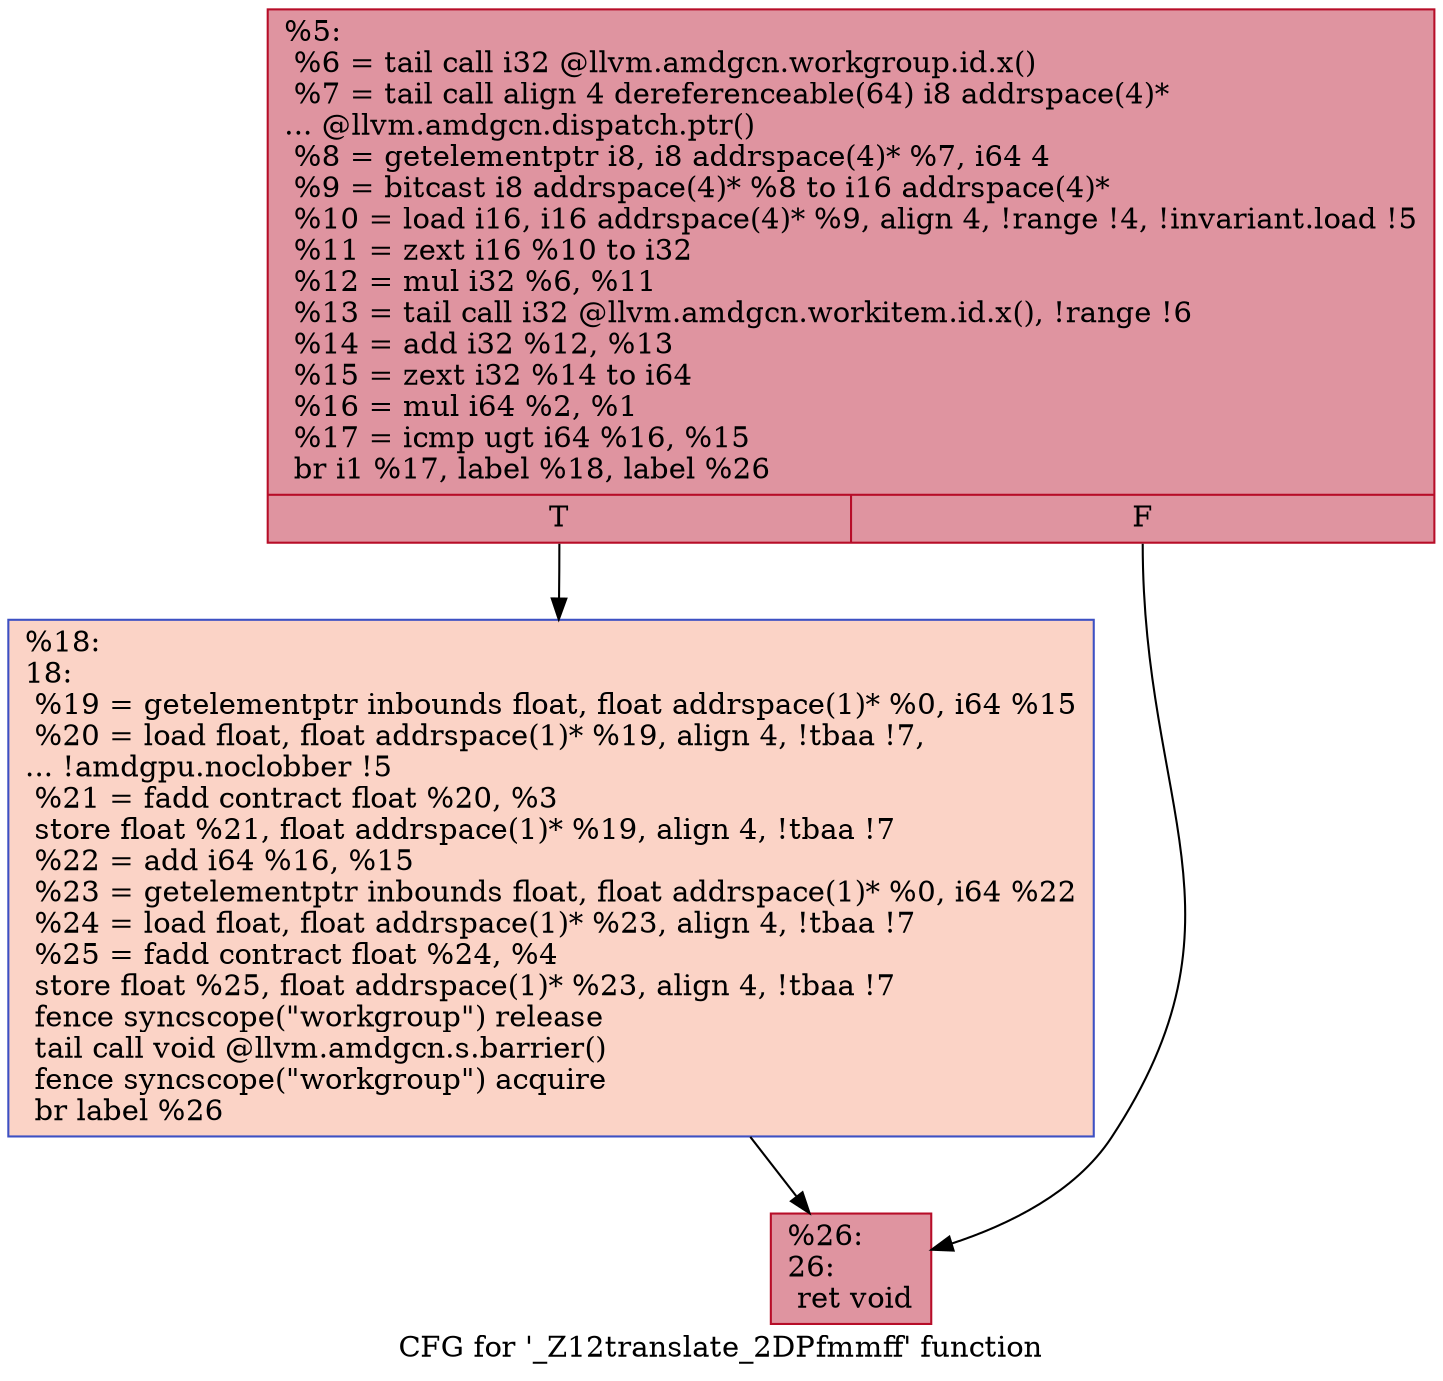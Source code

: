 digraph "CFG for '_Z12translate_2DPfmmff' function" {
	label="CFG for '_Z12translate_2DPfmmff' function";

	Node0x4ba8220 [shape=record,color="#b70d28ff", style=filled, fillcolor="#b70d2870",label="{%5:\l  %6 = tail call i32 @llvm.amdgcn.workgroup.id.x()\l  %7 = tail call align 4 dereferenceable(64) i8 addrspace(4)*\l... @llvm.amdgcn.dispatch.ptr()\l  %8 = getelementptr i8, i8 addrspace(4)* %7, i64 4\l  %9 = bitcast i8 addrspace(4)* %8 to i16 addrspace(4)*\l  %10 = load i16, i16 addrspace(4)* %9, align 4, !range !4, !invariant.load !5\l  %11 = zext i16 %10 to i32\l  %12 = mul i32 %6, %11\l  %13 = tail call i32 @llvm.amdgcn.workitem.id.x(), !range !6\l  %14 = add i32 %12, %13\l  %15 = zext i32 %14 to i64\l  %16 = mul i64 %2, %1\l  %17 = icmp ugt i64 %16, %15\l  br i1 %17, label %18, label %26\l|{<s0>T|<s1>F}}"];
	Node0x4ba8220:s0 -> Node0x4baa230;
	Node0x4ba8220:s1 -> Node0x4baa2c0;
	Node0x4baa230 [shape=record,color="#3d50c3ff", style=filled, fillcolor="#f59c7d70",label="{%18:\l18:                                               \l  %19 = getelementptr inbounds float, float addrspace(1)* %0, i64 %15\l  %20 = load float, float addrspace(1)* %19, align 4, !tbaa !7,\l... !amdgpu.noclobber !5\l  %21 = fadd contract float %20, %3\l  store float %21, float addrspace(1)* %19, align 4, !tbaa !7\l  %22 = add i64 %16, %15\l  %23 = getelementptr inbounds float, float addrspace(1)* %0, i64 %22\l  %24 = load float, float addrspace(1)* %23, align 4, !tbaa !7\l  %25 = fadd contract float %24, %4\l  store float %25, float addrspace(1)* %23, align 4, !tbaa !7\l  fence syncscope(\"workgroup\") release\l  tail call void @llvm.amdgcn.s.barrier()\l  fence syncscope(\"workgroup\") acquire\l  br label %26\l}"];
	Node0x4baa230 -> Node0x4baa2c0;
	Node0x4baa2c0 [shape=record,color="#b70d28ff", style=filled, fillcolor="#b70d2870",label="{%26:\l26:                                               \l  ret void\l}"];
}
